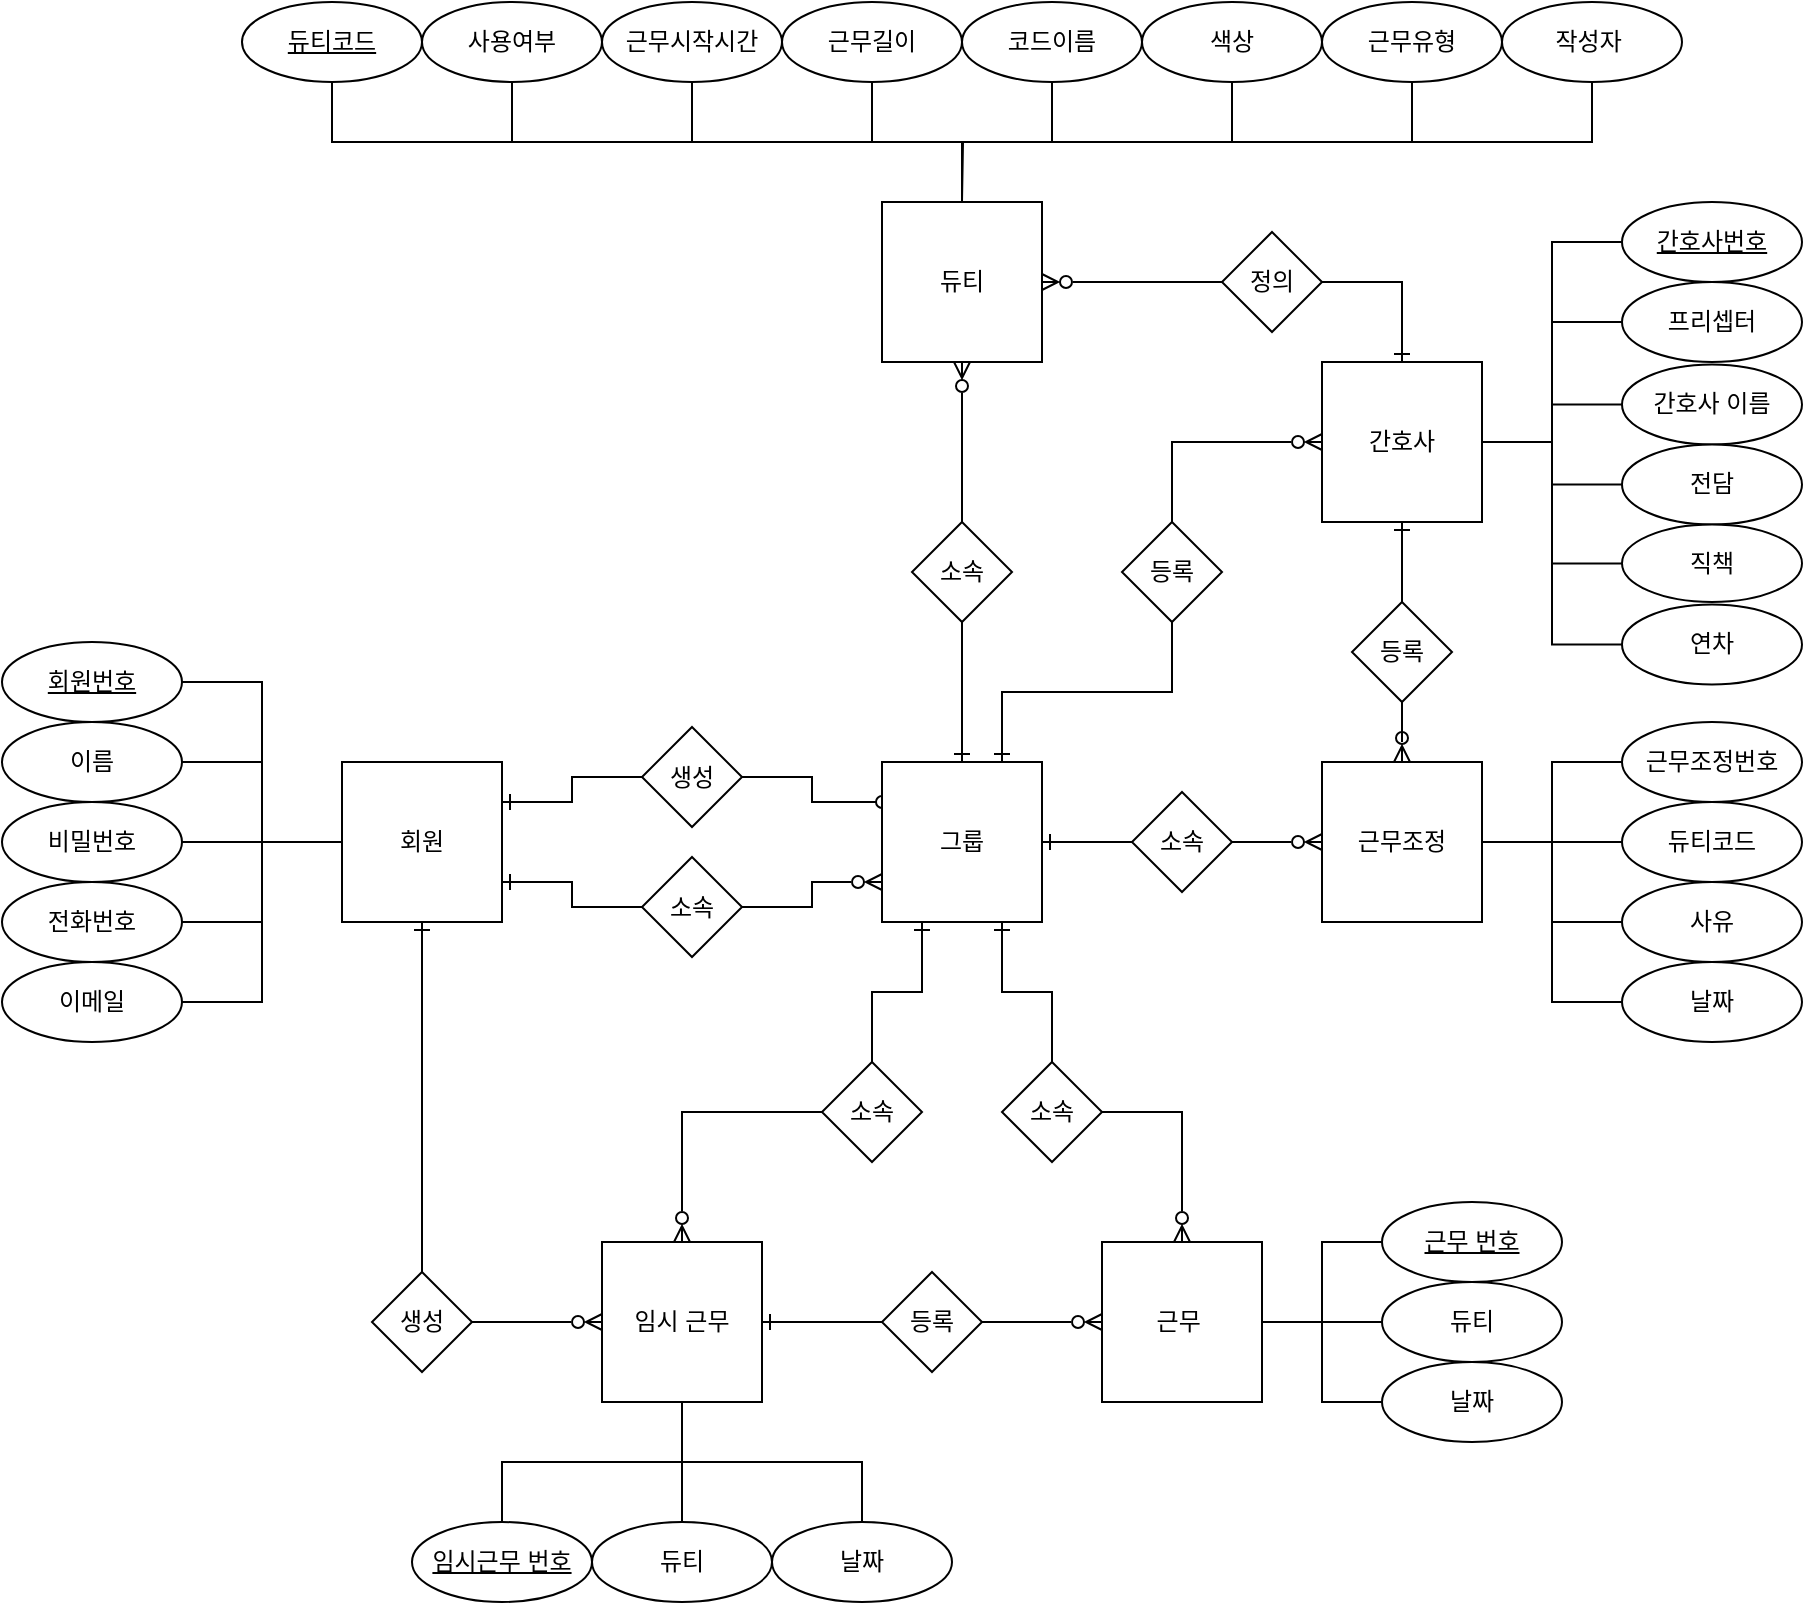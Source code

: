 <mxfile version="17.4.6" type="github">
  <diagram id="4EpchtD3IDfHmD8kFyGa" name="Page-1">
    <mxGraphModel dx="2545" dy="943" grid="1" gridSize="10" guides="1" tooltips="1" connect="1" arrows="1" fold="1" page="1" pageScale="1" pageWidth="827" pageHeight="1169" math="0" shadow="0">
      <root>
        <mxCell id="0" />
        <mxCell id="1" parent="0" />
        <mxCell id="VXNFrs5mRAKKbEihXfAM-20" style="edgeStyle=orthogonalEdgeStyle;rounded=0;orthogonalLoop=1;jettySize=auto;html=1;entryX=0;entryY=0.5;entryDx=0;entryDy=0;endArrow=none;endFill=0;startArrow=ERone;startFill=0;exitX=1;exitY=0.25;exitDx=0;exitDy=0;" parent="1" source="VXNFrs5mRAKKbEihXfAM-1" target="VXNFrs5mRAKKbEihXfAM-2" edge="1">
          <mxGeometry relative="1" as="geometry" />
        </mxCell>
        <mxCell id="VXNFrs5mRAKKbEihXfAM-22" style="edgeStyle=orthogonalEdgeStyle;rounded=0;orthogonalLoop=1;jettySize=auto;html=1;entryX=0;entryY=0.5;entryDx=0;entryDy=0;startArrow=ERone;startFill=0;endArrow=none;endFill=0;exitX=1;exitY=0.75;exitDx=0;exitDy=0;" parent="1" source="VXNFrs5mRAKKbEihXfAM-1" target="VXNFrs5mRAKKbEihXfAM-3" edge="1">
          <mxGeometry relative="1" as="geometry" />
        </mxCell>
        <mxCell id="VXNFrs5mRAKKbEihXfAM-24" style="edgeStyle=orthogonalEdgeStyle;rounded=0;orthogonalLoop=1;jettySize=auto;html=1;startArrow=ERone;startFill=0;endArrow=none;endFill=0;" parent="1" source="VXNFrs5mRAKKbEihXfAM-1" target="VXNFrs5mRAKKbEihXfAM-10" edge="1">
          <mxGeometry relative="1" as="geometry" />
        </mxCell>
        <mxCell id="VXNFrs5mRAKKbEihXfAM-1" value="회원" style="whiteSpace=wrap;html=1;aspect=fixed;" parent="1" vertex="1">
          <mxGeometry x="110" y="520" width="80" height="80" as="geometry" />
        </mxCell>
        <mxCell id="VXNFrs5mRAKKbEihXfAM-21" style="edgeStyle=orthogonalEdgeStyle;rounded=0;orthogonalLoop=1;jettySize=auto;html=1;startArrow=none;startFill=0;endArrow=oval;endFill=0;entryX=0;entryY=0.25;entryDx=0;entryDy=0;" parent="1" source="VXNFrs5mRAKKbEihXfAM-2" target="VXNFrs5mRAKKbEihXfAM-6" edge="1">
          <mxGeometry relative="1" as="geometry" />
        </mxCell>
        <mxCell id="VXNFrs5mRAKKbEihXfAM-2" value="생성" style="rhombus;whiteSpace=wrap;html=1;" parent="1" vertex="1">
          <mxGeometry x="260" y="502.5" width="50" height="50" as="geometry" />
        </mxCell>
        <mxCell id="VXNFrs5mRAKKbEihXfAM-23" style="edgeStyle=orthogonalEdgeStyle;rounded=0;orthogonalLoop=1;jettySize=auto;html=1;entryX=0;entryY=0.75;entryDx=0;entryDy=0;startArrow=none;startFill=0;endArrow=ERzeroToMany;endFill=0;" parent="1" source="VXNFrs5mRAKKbEihXfAM-3" target="VXNFrs5mRAKKbEihXfAM-6" edge="1">
          <mxGeometry relative="1" as="geometry" />
        </mxCell>
        <mxCell id="VXNFrs5mRAKKbEihXfAM-3" value="소속" style="rhombus;whiteSpace=wrap;html=1;" parent="1" vertex="1">
          <mxGeometry x="260" y="567.5" width="50" height="50" as="geometry" />
        </mxCell>
        <mxCell id="VXNFrs5mRAKKbEihXfAM-26" style="edgeStyle=orthogonalEdgeStyle;rounded=0;orthogonalLoop=1;jettySize=auto;html=1;entryX=0;entryY=0.5;entryDx=0;entryDy=0;startArrow=ERzeroToMany;startFill=0;endArrow=none;endFill=0;exitX=0.5;exitY=0;exitDx=0;exitDy=0;" parent="1" source="VXNFrs5mRAKKbEihXfAM-4" target="VXNFrs5mRAKKbEihXfAM-11" edge="1">
          <mxGeometry relative="1" as="geometry" />
        </mxCell>
        <mxCell id="VXNFrs5mRAKKbEihXfAM-28" style="edgeStyle=orthogonalEdgeStyle;rounded=0;orthogonalLoop=1;jettySize=auto;html=1;entryX=0;entryY=0.5;entryDx=0;entryDy=0;startArrow=ERone;startFill=0;endArrow=none;endFill=0;" parent="1" source="VXNFrs5mRAKKbEihXfAM-4" target="VXNFrs5mRAKKbEihXfAM-12" edge="1">
          <mxGeometry relative="1" as="geometry" />
        </mxCell>
        <mxCell id="VXNFrs5mRAKKbEihXfAM-106" value="" style="edgeStyle=orthogonalEdgeStyle;rounded=0;orthogonalLoop=1;jettySize=auto;html=1;startArrow=none;startFill=0;endArrow=none;endFill=0;" parent="1" source="VXNFrs5mRAKKbEihXfAM-4" target="VXNFrs5mRAKKbEihXfAM-104" edge="1">
          <mxGeometry relative="1" as="geometry" />
        </mxCell>
        <mxCell id="VXNFrs5mRAKKbEihXfAM-4" value="임시 근무" style="whiteSpace=wrap;html=1;aspect=fixed;" parent="1" vertex="1">
          <mxGeometry x="240" y="760" width="80" height="80" as="geometry" />
        </mxCell>
        <mxCell id="VXNFrs5mRAKKbEihXfAM-43" style="edgeStyle=orthogonalEdgeStyle;rounded=0;orthogonalLoop=1;jettySize=auto;html=1;startArrow=ERzeroToMany;startFill=0;endArrow=none;endFill=0;" parent="1" source="VXNFrs5mRAKKbEihXfAM-5" target="VXNFrs5mRAKKbEihXfAM-18" edge="1">
          <mxGeometry relative="1" as="geometry" />
        </mxCell>
        <mxCell id="VXNFrs5mRAKKbEihXfAM-56" value="" style="edgeStyle=orthogonalEdgeStyle;rounded=0;orthogonalLoop=1;jettySize=auto;html=1;startArrow=none;startFill=0;endArrow=none;endFill=0;entryX=0.5;entryY=1;entryDx=0;entryDy=0;exitX=0.5;exitY=0;exitDx=0;exitDy=0;" parent="1" source="VXNFrs5mRAKKbEihXfAM-5" target="VXNFrs5mRAKKbEihXfAM-57" edge="1">
          <mxGeometry relative="1" as="geometry">
            <mxPoint x="280" y="150" as="targetPoint" />
          </mxGeometry>
        </mxCell>
        <mxCell id="VXNFrs5mRAKKbEihXfAM-5" value="듀티" style="whiteSpace=wrap;html=1;aspect=fixed;" parent="1" vertex="1">
          <mxGeometry x="380" y="240" width="80" height="80" as="geometry" />
        </mxCell>
        <mxCell id="VXNFrs5mRAKKbEihXfAM-27" style="edgeStyle=orthogonalEdgeStyle;rounded=0;orthogonalLoop=1;jettySize=auto;html=1;startArrow=ERone;startFill=0;endArrow=none;endFill=0;exitX=0.25;exitY=1;exitDx=0;exitDy=0;" parent="1" source="VXNFrs5mRAKKbEihXfAM-6" target="VXNFrs5mRAKKbEihXfAM-11" edge="1">
          <mxGeometry relative="1" as="geometry" />
        </mxCell>
        <mxCell id="VXNFrs5mRAKKbEihXfAM-32" style="edgeStyle=orthogonalEdgeStyle;rounded=0;orthogonalLoop=1;jettySize=auto;html=1;entryX=0;entryY=0.5;entryDx=0;entryDy=0;startArrow=ERone;startFill=0;endArrow=none;endFill=0;" parent="1" source="VXNFrs5mRAKKbEihXfAM-6" target="VXNFrs5mRAKKbEihXfAM-14" edge="1">
          <mxGeometry relative="1" as="geometry" />
        </mxCell>
        <mxCell id="VXNFrs5mRAKKbEihXfAM-6" value="그룹" style="whiteSpace=wrap;html=1;aspect=fixed;" parent="1" vertex="1">
          <mxGeometry x="380" y="520" width="80" height="80" as="geometry" />
        </mxCell>
        <mxCell id="VXNFrs5mRAKKbEihXfAM-36" style="edgeStyle=orthogonalEdgeStyle;rounded=0;orthogonalLoop=1;jettySize=auto;html=1;exitX=0.5;exitY=0;exitDx=0;exitDy=0;entryX=1;entryY=0.5;entryDx=0;entryDy=0;startArrow=ERone;startFill=0;endArrow=none;endFill=0;" parent="1" source="VXNFrs5mRAKKbEihXfAM-7" target="VXNFrs5mRAKKbEihXfAM-17" edge="1">
          <mxGeometry relative="1" as="geometry" />
        </mxCell>
        <mxCell id="VXNFrs5mRAKKbEihXfAM-38" style="edgeStyle=orthogonalEdgeStyle;rounded=0;orthogonalLoop=1;jettySize=auto;html=1;entryX=0.5;entryY=0;entryDx=0;entryDy=0;startArrow=ERzeroToMany;startFill=0;endArrow=none;endFill=0;" parent="1" source="VXNFrs5mRAKKbEihXfAM-7" target="VXNFrs5mRAKKbEihXfAM-19" edge="1">
          <mxGeometry relative="1" as="geometry" />
        </mxCell>
        <mxCell id="VXNFrs5mRAKKbEihXfAM-7" value="간호사" style="whiteSpace=wrap;html=1;aspect=fixed;" parent="1" vertex="1">
          <mxGeometry x="600" y="320" width="80" height="80" as="geometry" />
        </mxCell>
        <mxCell id="VXNFrs5mRAKKbEihXfAM-92" value="" style="edgeStyle=orthogonalEdgeStyle;rounded=0;orthogonalLoop=1;jettySize=auto;html=1;startArrow=none;startFill=0;endArrow=none;endFill=0;entryX=0;entryY=0.5;entryDx=0;entryDy=0;" parent="1" source="VXNFrs5mRAKKbEihXfAM-8" target="VXNFrs5mRAKKbEihXfAM-91" edge="1">
          <mxGeometry relative="1" as="geometry" />
        </mxCell>
        <mxCell id="VXNFrs5mRAKKbEihXfAM-8" value="근무조정" style="whiteSpace=wrap;html=1;aspect=fixed;" parent="1" vertex="1">
          <mxGeometry x="600" y="520" width="80" height="80" as="geometry" />
        </mxCell>
        <mxCell id="VXNFrs5mRAKKbEihXfAM-100" value="" style="edgeStyle=orthogonalEdgeStyle;rounded=0;orthogonalLoop=1;jettySize=auto;html=1;startArrow=none;startFill=0;endArrow=none;endFill=0;" parent="1" source="VXNFrs5mRAKKbEihXfAM-9" target="VXNFrs5mRAKKbEihXfAM-99" edge="1">
          <mxGeometry relative="1" as="geometry" />
        </mxCell>
        <mxCell id="VXNFrs5mRAKKbEihXfAM-9" value="근무&amp;nbsp;" style="whiteSpace=wrap;html=1;aspect=fixed;" parent="1" vertex="1">
          <mxGeometry x="490" y="760" width="80" height="80" as="geometry" />
        </mxCell>
        <mxCell id="VXNFrs5mRAKKbEihXfAM-25" style="edgeStyle=orthogonalEdgeStyle;rounded=0;orthogonalLoop=1;jettySize=auto;html=1;entryX=0;entryY=0.5;entryDx=0;entryDy=0;startArrow=none;startFill=0;endArrow=ERzeroToMany;endFill=0;" parent="1" source="VXNFrs5mRAKKbEihXfAM-10" target="VXNFrs5mRAKKbEihXfAM-4" edge="1">
          <mxGeometry relative="1" as="geometry" />
        </mxCell>
        <mxCell id="VXNFrs5mRAKKbEihXfAM-10" value="생성" style="rhombus;whiteSpace=wrap;html=1;" parent="1" vertex="1">
          <mxGeometry x="125" y="775" width="50" height="50" as="geometry" />
        </mxCell>
        <mxCell id="VXNFrs5mRAKKbEihXfAM-11" value="소속" style="rhombus;whiteSpace=wrap;html=1;" parent="1" vertex="1">
          <mxGeometry x="350" y="670" width="50" height="50" as="geometry" />
        </mxCell>
        <mxCell id="VXNFrs5mRAKKbEihXfAM-29" style="edgeStyle=orthogonalEdgeStyle;rounded=0;orthogonalLoop=1;jettySize=auto;html=1;entryX=0;entryY=0.5;entryDx=0;entryDy=0;startArrow=none;startFill=0;endArrow=ERzeroToMany;endFill=0;" parent="1" source="VXNFrs5mRAKKbEihXfAM-12" target="VXNFrs5mRAKKbEihXfAM-9" edge="1">
          <mxGeometry relative="1" as="geometry" />
        </mxCell>
        <mxCell id="VXNFrs5mRAKKbEihXfAM-12" value="등록" style="rhombus;whiteSpace=wrap;html=1;" parent="1" vertex="1">
          <mxGeometry x="380" y="775" width="50" height="50" as="geometry" />
        </mxCell>
        <mxCell id="VXNFrs5mRAKKbEihXfAM-30" style="edgeStyle=orthogonalEdgeStyle;rounded=0;orthogonalLoop=1;jettySize=auto;html=1;entryX=0.75;entryY=1;entryDx=0;entryDy=0;startArrow=none;startFill=0;endArrow=ERone;endFill=0;" parent="1" source="VXNFrs5mRAKKbEihXfAM-13" target="VXNFrs5mRAKKbEihXfAM-6" edge="1">
          <mxGeometry relative="1" as="geometry" />
        </mxCell>
        <mxCell id="VXNFrs5mRAKKbEihXfAM-31" style="edgeStyle=orthogonalEdgeStyle;rounded=0;orthogonalLoop=1;jettySize=auto;html=1;startArrow=none;startFill=0;endArrow=ERzeroToMany;endFill=0;exitX=1;exitY=0.5;exitDx=0;exitDy=0;" parent="1" source="VXNFrs5mRAKKbEihXfAM-13" target="VXNFrs5mRAKKbEihXfAM-9" edge="1">
          <mxGeometry relative="1" as="geometry" />
        </mxCell>
        <mxCell id="VXNFrs5mRAKKbEihXfAM-13" value="소속" style="rhombus;whiteSpace=wrap;html=1;" parent="1" vertex="1">
          <mxGeometry x="440" y="670" width="50" height="50" as="geometry" />
        </mxCell>
        <mxCell id="VXNFrs5mRAKKbEihXfAM-33" style="edgeStyle=orthogonalEdgeStyle;rounded=0;orthogonalLoop=1;jettySize=auto;html=1;entryX=0;entryY=0.5;entryDx=0;entryDy=0;startArrow=none;startFill=0;endArrow=ERzeroToMany;endFill=0;" parent="1" source="VXNFrs5mRAKKbEihXfAM-14" target="VXNFrs5mRAKKbEihXfAM-8" edge="1">
          <mxGeometry relative="1" as="geometry" />
        </mxCell>
        <mxCell id="VXNFrs5mRAKKbEihXfAM-14" value="소속" style="rhombus;whiteSpace=wrap;html=1;" parent="1" vertex="1">
          <mxGeometry x="505" y="535" width="50" height="50" as="geometry" />
        </mxCell>
        <mxCell id="VXNFrs5mRAKKbEihXfAM-34" style="edgeStyle=orthogonalEdgeStyle;rounded=0;orthogonalLoop=1;jettySize=auto;html=1;startArrow=none;startFill=0;endArrow=ERzeroToMany;endFill=0;" parent="1" source="VXNFrs5mRAKKbEihXfAM-16" target="VXNFrs5mRAKKbEihXfAM-8" edge="1">
          <mxGeometry relative="1" as="geometry" />
        </mxCell>
        <mxCell id="VXNFrs5mRAKKbEihXfAM-35" style="edgeStyle=orthogonalEdgeStyle;rounded=0;orthogonalLoop=1;jettySize=auto;html=1;entryX=0.5;entryY=1;entryDx=0;entryDy=0;startArrow=none;startFill=0;endArrow=ERone;endFill=0;" parent="1" source="VXNFrs5mRAKKbEihXfAM-16" target="VXNFrs5mRAKKbEihXfAM-7" edge="1">
          <mxGeometry relative="1" as="geometry" />
        </mxCell>
        <mxCell id="VXNFrs5mRAKKbEihXfAM-16" value="등록" style="rhombus;whiteSpace=wrap;html=1;" parent="1" vertex="1">
          <mxGeometry x="615" y="440" width="50" height="50" as="geometry" />
        </mxCell>
        <mxCell id="VXNFrs5mRAKKbEihXfAM-37" style="edgeStyle=orthogonalEdgeStyle;rounded=0;orthogonalLoop=1;jettySize=auto;html=1;entryX=1;entryY=0.5;entryDx=0;entryDy=0;startArrow=none;startFill=0;endArrow=ERzeroToMany;endFill=0;" parent="1" source="VXNFrs5mRAKKbEihXfAM-17" target="VXNFrs5mRAKKbEihXfAM-5" edge="1">
          <mxGeometry relative="1" as="geometry" />
        </mxCell>
        <mxCell id="VXNFrs5mRAKKbEihXfAM-17" value="정의" style="rhombus;whiteSpace=wrap;html=1;" parent="1" vertex="1">
          <mxGeometry x="550" y="255" width="50" height="50" as="geometry" />
        </mxCell>
        <mxCell id="VXNFrs5mRAKKbEihXfAM-41" style="edgeStyle=orthogonalEdgeStyle;rounded=0;orthogonalLoop=1;jettySize=auto;html=1;startArrow=none;startFill=0;endArrow=ERone;endFill=0;" parent="1" source="VXNFrs5mRAKKbEihXfAM-18" target="VXNFrs5mRAKKbEihXfAM-6" edge="1">
          <mxGeometry relative="1" as="geometry" />
        </mxCell>
        <mxCell id="VXNFrs5mRAKKbEihXfAM-18" value="소속" style="rhombus;whiteSpace=wrap;html=1;" parent="1" vertex="1">
          <mxGeometry x="395" y="400" width="50" height="50" as="geometry" />
        </mxCell>
        <mxCell id="VXNFrs5mRAKKbEihXfAM-39" style="edgeStyle=orthogonalEdgeStyle;rounded=0;orthogonalLoop=1;jettySize=auto;html=1;entryX=0.75;entryY=0;entryDx=0;entryDy=0;startArrow=none;startFill=0;endArrow=ERone;endFill=0;exitX=0.5;exitY=1;exitDx=0;exitDy=0;" parent="1" source="VXNFrs5mRAKKbEihXfAM-19" target="VXNFrs5mRAKKbEihXfAM-6" edge="1">
          <mxGeometry relative="1" as="geometry" />
        </mxCell>
        <mxCell id="VXNFrs5mRAKKbEihXfAM-19" value="등록" style="rhombus;whiteSpace=wrap;html=1;" parent="1" vertex="1">
          <mxGeometry x="500" y="400" width="50" height="50" as="geometry" />
        </mxCell>
        <mxCell id="VXNFrs5mRAKKbEihXfAM-52" style="edgeStyle=orthogonalEdgeStyle;rounded=0;orthogonalLoop=1;jettySize=auto;html=1;entryX=0;entryY=0.5;entryDx=0;entryDy=0;startArrow=none;startFill=0;endArrow=none;endFill=0;" parent="1" source="VXNFrs5mRAKKbEihXfAM-44" target="VXNFrs5mRAKKbEihXfAM-1" edge="1">
          <mxGeometry relative="1" as="geometry" />
        </mxCell>
        <mxCell id="VXNFrs5mRAKKbEihXfAM-44" value="비밀번호" style="ellipse;whiteSpace=wrap;html=1;" parent="1" vertex="1">
          <mxGeometry x="-60" y="540" width="90" height="40" as="geometry" />
        </mxCell>
        <mxCell id="VXNFrs5mRAKKbEihXfAM-53" style="edgeStyle=orthogonalEdgeStyle;rounded=0;orthogonalLoop=1;jettySize=auto;html=1;entryX=0;entryY=0.5;entryDx=0;entryDy=0;startArrow=none;startFill=0;endArrow=none;endFill=0;" parent="1" source="VXNFrs5mRAKKbEihXfAM-46" target="VXNFrs5mRAKKbEihXfAM-1" edge="1">
          <mxGeometry relative="1" as="geometry" />
        </mxCell>
        <mxCell id="VXNFrs5mRAKKbEihXfAM-46" value="전화번호" style="ellipse;whiteSpace=wrap;html=1;" parent="1" vertex="1">
          <mxGeometry x="-60" y="580" width="90" height="40" as="geometry" />
        </mxCell>
        <mxCell id="VXNFrs5mRAKKbEihXfAM-54" style="edgeStyle=orthogonalEdgeStyle;rounded=0;orthogonalLoop=1;jettySize=auto;html=1;entryX=0;entryY=0.5;entryDx=0;entryDy=0;startArrow=none;startFill=0;endArrow=none;endFill=0;" parent="1" source="VXNFrs5mRAKKbEihXfAM-47" target="VXNFrs5mRAKKbEihXfAM-1" edge="1">
          <mxGeometry relative="1" as="geometry" />
        </mxCell>
        <mxCell id="VXNFrs5mRAKKbEihXfAM-47" value="이메일" style="ellipse;whiteSpace=wrap;html=1;" parent="1" vertex="1">
          <mxGeometry x="-60" y="620" width="90" height="40" as="geometry" />
        </mxCell>
        <mxCell id="VXNFrs5mRAKKbEihXfAM-51" style="edgeStyle=orthogonalEdgeStyle;rounded=0;orthogonalLoop=1;jettySize=auto;html=1;startArrow=none;startFill=0;endArrow=none;endFill=0;" parent="1" source="VXNFrs5mRAKKbEihXfAM-48" target="VXNFrs5mRAKKbEihXfAM-1" edge="1">
          <mxGeometry relative="1" as="geometry" />
        </mxCell>
        <mxCell id="VXNFrs5mRAKKbEihXfAM-48" value="이름" style="ellipse;whiteSpace=wrap;html=1;" parent="1" vertex="1">
          <mxGeometry x="-60" y="500" width="90" height="40" as="geometry" />
        </mxCell>
        <mxCell id="VXNFrs5mRAKKbEihXfAM-50" style="edgeStyle=orthogonalEdgeStyle;rounded=0;orthogonalLoop=1;jettySize=auto;html=1;startArrow=none;startFill=0;endArrow=none;endFill=0;entryX=0;entryY=0.5;entryDx=0;entryDy=0;" parent="1" source="VXNFrs5mRAKKbEihXfAM-49" target="VXNFrs5mRAKKbEihXfAM-1" edge="1">
          <mxGeometry relative="1" as="geometry">
            <mxPoint x="80" y="500" as="targetPoint" />
          </mxGeometry>
        </mxCell>
        <mxCell id="VXNFrs5mRAKKbEihXfAM-49" value="&lt;u&gt;회원번호&lt;/u&gt;" style="ellipse;whiteSpace=wrap;html=1;" parent="1" vertex="1">
          <mxGeometry x="-60" y="460" width="90" height="40" as="geometry" />
        </mxCell>
        <mxCell id="VXNFrs5mRAKKbEihXfAM-57" value="&lt;u&gt;듀티코드&lt;/u&gt;" style="ellipse;whiteSpace=wrap;html=1;" parent="1" vertex="1">
          <mxGeometry x="60" y="140" width="90" height="40" as="geometry" />
        </mxCell>
        <mxCell id="VXNFrs5mRAKKbEihXfAM-67" style="edgeStyle=orthogonalEdgeStyle;rounded=0;orthogonalLoop=1;jettySize=auto;html=1;entryX=0.5;entryY=0;entryDx=0;entryDy=0;startArrow=none;startFill=0;endArrow=none;endFill=0;exitX=0.5;exitY=1;exitDx=0;exitDy=0;" parent="1" source="VXNFrs5mRAKKbEihXfAM-58" target="VXNFrs5mRAKKbEihXfAM-5" edge="1">
          <mxGeometry relative="1" as="geometry" />
        </mxCell>
        <mxCell id="VXNFrs5mRAKKbEihXfAM-58" value="사용여부" style="ellipse;whiteSpace=wrap;html=1;" parent="1" vertex="1">
          <mxGeometry x="150" y="140" width="90" height="40" as="geometry" />
        </mxCell>
        <mxCell id="VXNFrs5mRAKKbEihXfAM-68" style="edgeStyle=orthogonalEdgeStyle;rounded=0;orthogonalLoop=1;jettySize=auto;html=1;startArrow=none;startFill=0;endArrow=none;endFill=0;exitX=0.5;exitY=1;exitDx=0;exitDy=0;" parent="1" source="VXNFrs5mRAKKbEihXfAM-59" edge="1">
          <mxGeometry relative="1" as="geometry">
            <mxPoint x="420" y="240" as="targetPoint" />
          </mxGeometry>
        </mxCell>
        <mxCell id="VXNFrs5mRAKKbEihXfAM-59" value="근무시작시간" style="ellipse;whiteSpace=wrap;html=1;" parent="1" vertex="1">
          <mxGeometry x="240" y="140" width="90" height="40" as="geometry" />
        </mxCell>
        <mxCell id="VXNFrs5mRAKKbEihXfAM-70" style="edgeStyle=orthogonalEdgeStyle;rounded=0;orthogonalLoop=1;jettySize=auto;html=1;entryX=0.5;entryY=0;entryDx=0;entryDy=0;startArrow=none;startFill=0;endArrow=none;endFill=0;" parent="1" source="VXNFrs5mRAKKbEihXfAM-60" target="VXNFrs5mRAKKbEihXfAM-5" edge="1">
          <mxGeometry relative="1" as="geometry" />
        </mxCell>
        <mxCell id="VXNFrs5mRAKKbEihXfAM-60" value="코드이름" style="ellipse;whiteSpace=wrap;html=1;" parent="1" vertex="1">
          <mxGeometry x="420" y="140" width="90" height="40" as="geometry" />
        </mxCell>
        <mxCell id="VXNFrs5mRAKKbEihXfAM-71" style="edgeStyle=orthogonalEdgeStyle;rounded=0;orthogonalLoop=1;jettySize=auto;html=1;entryX=0.5;entryY=0;entryDx=0;entryDy=0;startArrow=none;startFill=0;endArrow=none;endFill=0;exitX=0.5;exitY=1;exitDx=0;exitDy=0;" parent="1" source="VXNFrs5mRAKKbEihXfAM-61" target="VXNFrs5mRAKKbEihXfAM-5" edge="1">
          <mxGeometry relative="1" as="geometry" />
        </mxCell>
        <mxCell id="VXNFrs5mRAKKbEihXfAM-61" value="색상" style="ellipse;whiteSpace=wrap;html=1;" parent="1" vertex="1">
          <mxGeometry x="510" y="140" width="90" height="40" as="geometry" />
        </mxCell>
        <mxCell id="VXNFrs5mRAKKbEihXfAM-69" style="edgeStyle=orthogonalEdgeStyle;rounded=0;orthogonalLoop=1;jettySize=auto;html=1;entryX=0.5;entryY=0;entryDx=0;entryDy=0;startArrow=none;startFill=0;endArrow=none;endFill=0;" parent="1" source="VXNFrs5mRAKKbEihXfAM-62" target="VXNFrs5mRAKKbEihXfAM-5" edge="1">
          <mxGeometry relative="1" as="geometry" />
        </mxCell>
        <mxCell id="VXNFrs5mRAKKbEihXfAM-62" value="근무길이" style="ellipse;whiteSpace=wrap;html=1;" parent="1" vertex="1">
          <mxGeometry x="330" y="140" width="90" height="40" as="geometry" />
        </mxCell>
        <mxCell id="VXNFrs5mRAKKbEihXfAM-72" style="edgeStyle=orthogonalEdgeStyle;rounded=0;orthogonalLoop=1;jettySize=auto;html=1;entryX=0.5;entryY=0;entryDx=0;entryDy=0;startArrow=none;startFill=0;endArrow=none;endFill=0;exitX=0.5;exitY=1;exitDx=0;exitDy=0;" parent="1" source="VXNFrs5mRAKKbEihXfAM-64" target="VXNFrs5mRAKKbEihXfAM-5" edge="1">
          <mxGeometry relative="1" as="geometry" />
        </mxCell>
        <mxCell id="VXNFrs5mRAKKbEihXfAM-64" value="근무유형" style="ellipse;whiteSpace=wrap;html=1;" parent="1" vertex="1">
          <mxGeometry x="600" y="140" width="90" height="40" as="geometry" />
        </mxCell>
        <mxCell id="VXNFrs5mRAKKbEihXfAM-73" style="edgeStyle=orthogonalEdgeStyle;rounded=0;orthogonalLoop=1;jettySize=auto;html=1;entryX=0.5;entryY=0;entryDx=0;entryDy=0;startArrow=none;startFill=0;endArrow=none;endFill=0;exitX=0.5;exitY=1;exitDx=0;exitDy=0;" parent="1" source="VXNFrs5mRAKKbEihXfAM-66" target="VXNFrs5mRAKKbEihXfAM-5" edge="1">
          <mxGeometry relative="1" as="geometry" />
        </mxCell>
        <mxCell id="VXNFrs5mRAKKbEihXfAM-66" value="작성자&amp;nbsp;" style="ellipse;whiteSpace=wrap;html=1;" parent="1" vertex="1">
          <mxGeometry x="690" y="140" width="90" height="40" as="geometry" />
        </mxCell>
        <mxCell id="VXNFrs5mRAKKbEihXfAM-82" style="edgeStyle=orthogonalEdgeStyle;rounded=0;orthogonalLoop=1;jettySize=auto;html=1;entryX=1;entryY=0.5;entryDx=0;entryDy=0;startArrow=none;startFill=0;endArrow=none;endFill=0;" parent="1" source="VXNFrs5mRAKKbEihXfAM-74" target="VXNFrs5mRAKKbEihXfAM-7" edge="1">
          <mxGeometry relative="1" as="geometry" />
        </mxCell>
        <mxCell id="VXNFrs5mRAKKbEihXfAM-74" value="&lt;u&gt;간호사번호&lt;/u&gt;" style="ellipse;whiteSpace=wrap;html=1;" parent="1" vertex="1">
          <mxGeometry x="750" y="240" width="90" height="40" as="geometry" />
        </mxCell>
        <mxCell id="VXNFrs5mRAKKbEihXfAM-81" value="" style="edgeStyle=orthogonalEdgeStyle;rounded=0;orthogonalLoop=1;jettySize=auto;html=1;startArrow=none;startFill=0;endArrow=none;endFill=0;" parent="1" source="VXNFrs5mRAKKbEihXfAM-75" target="VXNFrs5mRAKKbEihXfAM-7" edge="1">
          <mxGeometry relative="1" as="geometry" />
        </mxCell>
        <mxCell id="VXNFrs5mRAKKbEihXfAM-75" value="간호사 이름" style="ellipse;whiteSpace=wrap;html=1;" parent="1" vertex="1">
          <mxGeometry x="750" y="321.25" width="90" height="40" as="geometry" />
        </mxCell>
        <mxCell id="VXNFrs5mRAKKbEihXfAM-80" value="" style="edgeStyle=orthogonalEdgeStyle;rounded=0;orthogonalLoop=1;jettySize=auto;html=1;startArrow=none;startFill=0;endArrow=none;endFill=0;" parent="1" source="VXNFrs5mRAKKbEihXfAM-76" target="VXNFrs5mRAKKbEihXfAM-7" edge="1">
          <mxGeometry relative="1" as="geometry" />
        </mxCell>
        <mxCell id="VXNFrs5mRAKKbEihXfAM-76" value="전담" style="ellipse;whiteSpace=wrap;html=1;" parent="1" vertex="1">
          <mxGeometry x="750" y="361.25" width="90" height="40" as="geometry" />
        </mxCell>
        <mxCell id="VXNFrs5mRAKKbEihXfAM-83" value="" style="edgeStyle=orthogonalEdgeStyle;rounded=0;orthogonalLoop=1;jettySize=auto;html=1;startArrow=none;startFill=0;endArrow=none;endFill=0;entryX=1;entryY=0.5;entryDx=0;entryDy=0;" parent="1" source="VXNFrs5mRAKKbEihXfAM-78" target="VXNFrs5mRAKKbEihXfAM-7" edge="1">
          <mxGeometry relative="1" as="geometry" />
        </mxCell>
        <mxCell id="VXNFrs5mRAKKbEihXfAM-78" value="직책" style="ellipse;whiteSpace=wrap;html=1;" parent="1" vertex="1">
          <mxGeometry x="750" y="401.25" width="90" height="38.75" as="geometry" />
        </mxCell>
        <mxCell id="VXNFrs5mRAKKbEihXfAM-84" value="" style="edgeStyle=orthogonalEdgeStyle;rounded=0;orthogonalLoop=1;jettySize=auto;html=1;startArrow=none;startFill=0;endArrow=none;endFill=0;entryX=1;entryY=0.5;entryDx=0;entryDy=0;" parent="1" source="VXNFrs5mRAKKbEihXfAM-79" target="VXNFrs5mRAKKbEihXfAM-7" edge="1">
          <mxGeometry relative="1" as="geometry" />
        </mxCell>
        <mxCell id="VXNFrs5mRAKKbEihXfAM-79" value="연차" style="ellipse;whiteSpace=wrap;html=1;" parent="1" vertex="1">
          <mxGeometry x="750" y="441.25" width="90" height="40" as="geometry" />
        </mxCell>
        <mxCell id="VXNFrs5mRAKKbEihXfAM-93" value="" style="edgeStyle=orthogonalEdgeStyle;rounded=0;orthogonalLoop=1;jettySize=auto;html=1;startArrow=none;startFill=0;endArrow=none;endFill=0;entryX=1;entryY=0.5;entryDx=0;entryDy=0;" parent="1" source="VXNFrs5mRAKKbEihXfAM-87" target="VXNFrs5mRAKKbEihXfAM-8" edge="1">
          <mxGeometry relative="1" as="geometry" />
        </mxCell>
        <mxCell id="VXNFrs5mRAKKbEihXfAM-87" value="근무조정번호" style="ellipse;whiteSpace=wrap;html=1;" parent="1" vertex="1">
          <mxGeometry x="750" y="500" width="90" height="40" as="geometry" />
        </mxCell>
        <mxCell id="VXNFrs5mRAKKbEihXfAM-95" value="" style="edgeStyle=orthogonalEdgeStyle;rounded=0;orthogonalLoop=1;jettySize=auto;html=1;startArrow=none;startFill=0;endArrow=none;endFill=0;" parent="1" source="VXNFrs5mRAKKbEihXfAM-89" target="VXNFrs5mRAKKbEihXfAM-8" edge="1">
          <mxGeometry relative="1" as="geometry" />
        </mxCell>
        <mxCell id="VXNFrs5mRAKKbEihXfAM-89" value="듀티코드" style="ellipse;whiteSpace=wrap;html=1;" parent="1" vertex="1">
          <mxGeometry x="750" y="540" width="90" height="40" as="geometry" />
        </mxCell>
        <mxCell id="VXNFrs5mRAKKbEihXfAM-96" value="" style="edgeStyle=orthogonalEdgeStyle;rounded=0;orthogonalLoop=1;jettySize=auto;html=1;startArrow=none;startFill=0;endArrow=none;endFill=0;" parent="1" source="VXNFrs5mRAKKbEihXfAM-90" target="VXNFrs5mRAKKbEihXfAM-8" edge="1">
          <mxGeometry relative="1" as="geometry" />
        </mxCell>
        <mxCell id="VXNFrs5mRAKKbEihXfAM-90" value="사유" style="ellipse;whiteSpace=wrap;html=1;" parent="1" vertex="1">
          <mxGeometry x="750" y="580" width="90" height="40" as="geometry" />
        </mxCell>
        <mxCell id="VXNFrs5mRAKKbEihXfAM-91" value="날짜" style="ellipse;whiteSpace=wrap;html=1;" parent="1" vertex="1">
          <mxGeometry x="750" y="620" width="90" height="40" as="geometry" />
        </mxCell>
        <mxCell id="VXNFrs5mRAKKbEihXfAM-102" value="" style="edgeStyle=orthogonalEdgeStyle;rounded=0;orthogonalLoop=1;jettySize=auto;html=1;startArrow=none;startFill=0;endArrow=none;endFill=0;" parent="1" source="VXNFrs5mRAKKbEihXfAM-97" target="VXNFrs5mRAKKbEihXfAM-9" edge="1">
          <mxGeometry relative="1" as="geometry" />
        </mxCell>
        <mxCell id="VXNFrs5mRAKKbEihXfAM-97" value="&lt;u&gt;근무 번호&lt;/u&gt;" style="ellipse;whiteSpace=wrap;html=1;" parent="1" vertex="1">
          <mxGeometry x="630" y="740" width="90" height="40" as="geometry" />
        </mxCell>
        <mxCell id="VXNFrs5mRAKKbEihXfAM-101" value="" style="edgeStyle=orthogonalEdgeStyle;rounded=0;orthogonalLoop=1;jettySize=auto;html=1;startArrow=none;startFill=0;endArrow=none;endFill=0;" parent="1" source="VXNFrs5mRAKKbEihXfAM-98" target="VXNFrs5mRAKKbEihXfAM-9" edge="1">
          <mxGeometry relative="1" as="geometry" />
        </mxCell>
        <mxCell id="VXNFrs5mRAKKbEihXfAM-98" value="듀티" style="ellipse;whiteSpace=wrap;html=1;" parent="1" vertex="1">
          <mxGeometry x="630" y="780" width="90" height="40" as="geometry" />
        </mxCell>
        <mxCell id="VXNFrs5mRAKKbEihXfAM-99" value="날짜" style="ellipse;whiteSpace=wrap;html=1;" parent="1" vertex="1">
          <mxGeometry x="630" y="820" width="90" height="40" as="geometry" />
        </mxCell>
        <mxCell id="VXNFrs5mRAKKbEihXfAM-107" value="" style="edgeStyle=orthogonalEdgeStyle;rounded=0;orthogonalLoop=1;jettySize=auto;html=1;startArrow=none;startFill=0;endArrow=none;endFill=0;entryX=0.5;entryY=1;entryDx=0;entryDy=0;" parent="1" source="VXNFrs5mRAKKbEihXfAM-103" target="VXNFrs5mRAKKbEihXfAM-4" edge="1">
          <mxGeometry relative="1" as="geometry" />
        </mxCell>
        <mxCell id="VXNFrs5mRAKKbEihXfAM-109" style="edgeStyle=orthogonalEdgeStyle;rounded=0;orthogonalLoop=1;jettySize=auto;html=1;entryX=0.5;entryY=1;entryDx=0;entryDy=0;startArrow=none;startFill=0;endArrow=none;endFill=0;exitX=0.5;exitY=0;exitDx=0;exitDy=0;" parent="1" source="VXNFrs5mRAKKbEihXfAM-103" target="VXNFrs5mRAKKbEihXfAM-4" edge="1">
          <mxGeometry relative="1" as="geometry" />
        </mxCell>
        <mxCell id="VXNFrs5mRAKKbEihXfAM-103" value="&lt;u&gt;임시근무 번호&lt;/u&gt;" style="ellipse;whiteSpace=wrap;html=1;" parent="1" vertex="1">
          <mxGeometry x="145" y="900" width="90" height="40" as="geometry" />
        </mxCell>
        <mxCell id="VXNFrs5mRAKKbEihXfAM-110" value="" style="edgeStyle=orthogonalEdgeStyle;rounded=0;orthogonalLoop=1;jettySize=auto;html=1;startArrow=none;startFill=0;endArrow=none;endFill=0;" parent="1" source="VXNFrs5mRAKKbEihXfAM-104" target="VXNFrs5mRAKKbEihXfAM-4" edge="1">
          <mxGeometry relative="1" as="geometry" />
        </mxCell>
        <mxCell id="VXNFrs5mRAKKbEihXfAM-104" value="듀티" style="ellipse;whiteSpace=wrap;html=1;" parent="1" vertex="1">
          <mxGeometry x="235" y="900" width="90" height="40" as="geometry" />
        </mxCell>
        <mxCell id="VXNFrs5mRAKKbEihXfAM-108" value="" style="edgeStyle=orthogonalEdgeStyle;rounded=0;orthogonalLoop=1;jettySize=auto;html=1;startArrow=none;startFill=0;endArrow=none;endFill=0;entryX=0.5;entryY=1;entryDx=0;entryDy=0;exitX=0.5;exitY=0;exitDx=0;exitDy=0;" parent="1" source="VXNFrs5mRAKKbEihXfAM-105" target="VXNFrs5mRAKKbEihXfAM-4" edge="1">
          <mxGeometry relative="1" as="geometry" />
        </mxCell>
        <mxCell id="VXNFrs5mRAKKbEihXfAM-105" value="날짜" style="ellipse;whiteSpace=wrap;html=1;" parent="1" vertex="1">
          <mxGeometry x="325" y="900" width="90" height="40" as="geometry" />
        </mxCell>
        <mxCell id="VXNFrs5mRAKKbEihXfAM-112" style="edgeStyle=orthogonalEdgeStyle;rounded=0;orthogonalLoop=1;jettySize=auto;html=1;entryX=1;entryY=0.5;entryDx=0;entryDy=0;startArrow=none;startFill=0;endArrow=none;endFill=0;" parent="1" source="VXNFrs5mRAKKbEihXfAM-111" target="VXNFrs5mRAKKbEihXfAM-7" edge="1">
          <mxGeometry relative="1" as="geometry" />
        </mxCell>
        <mxCell id="VXNFrs5mRAKKbEihXfAM-111" value="프리셉터" style="ellipse;whiteSpace=wrap;html=1;" parent="1" vertex="1">
          <mxGeometry x="750" y="280" width="90" height="40" as="geometry" />
        </mxCell>
      </root>
    </mxGraphModel>
  </diagram>
</mxfile>

